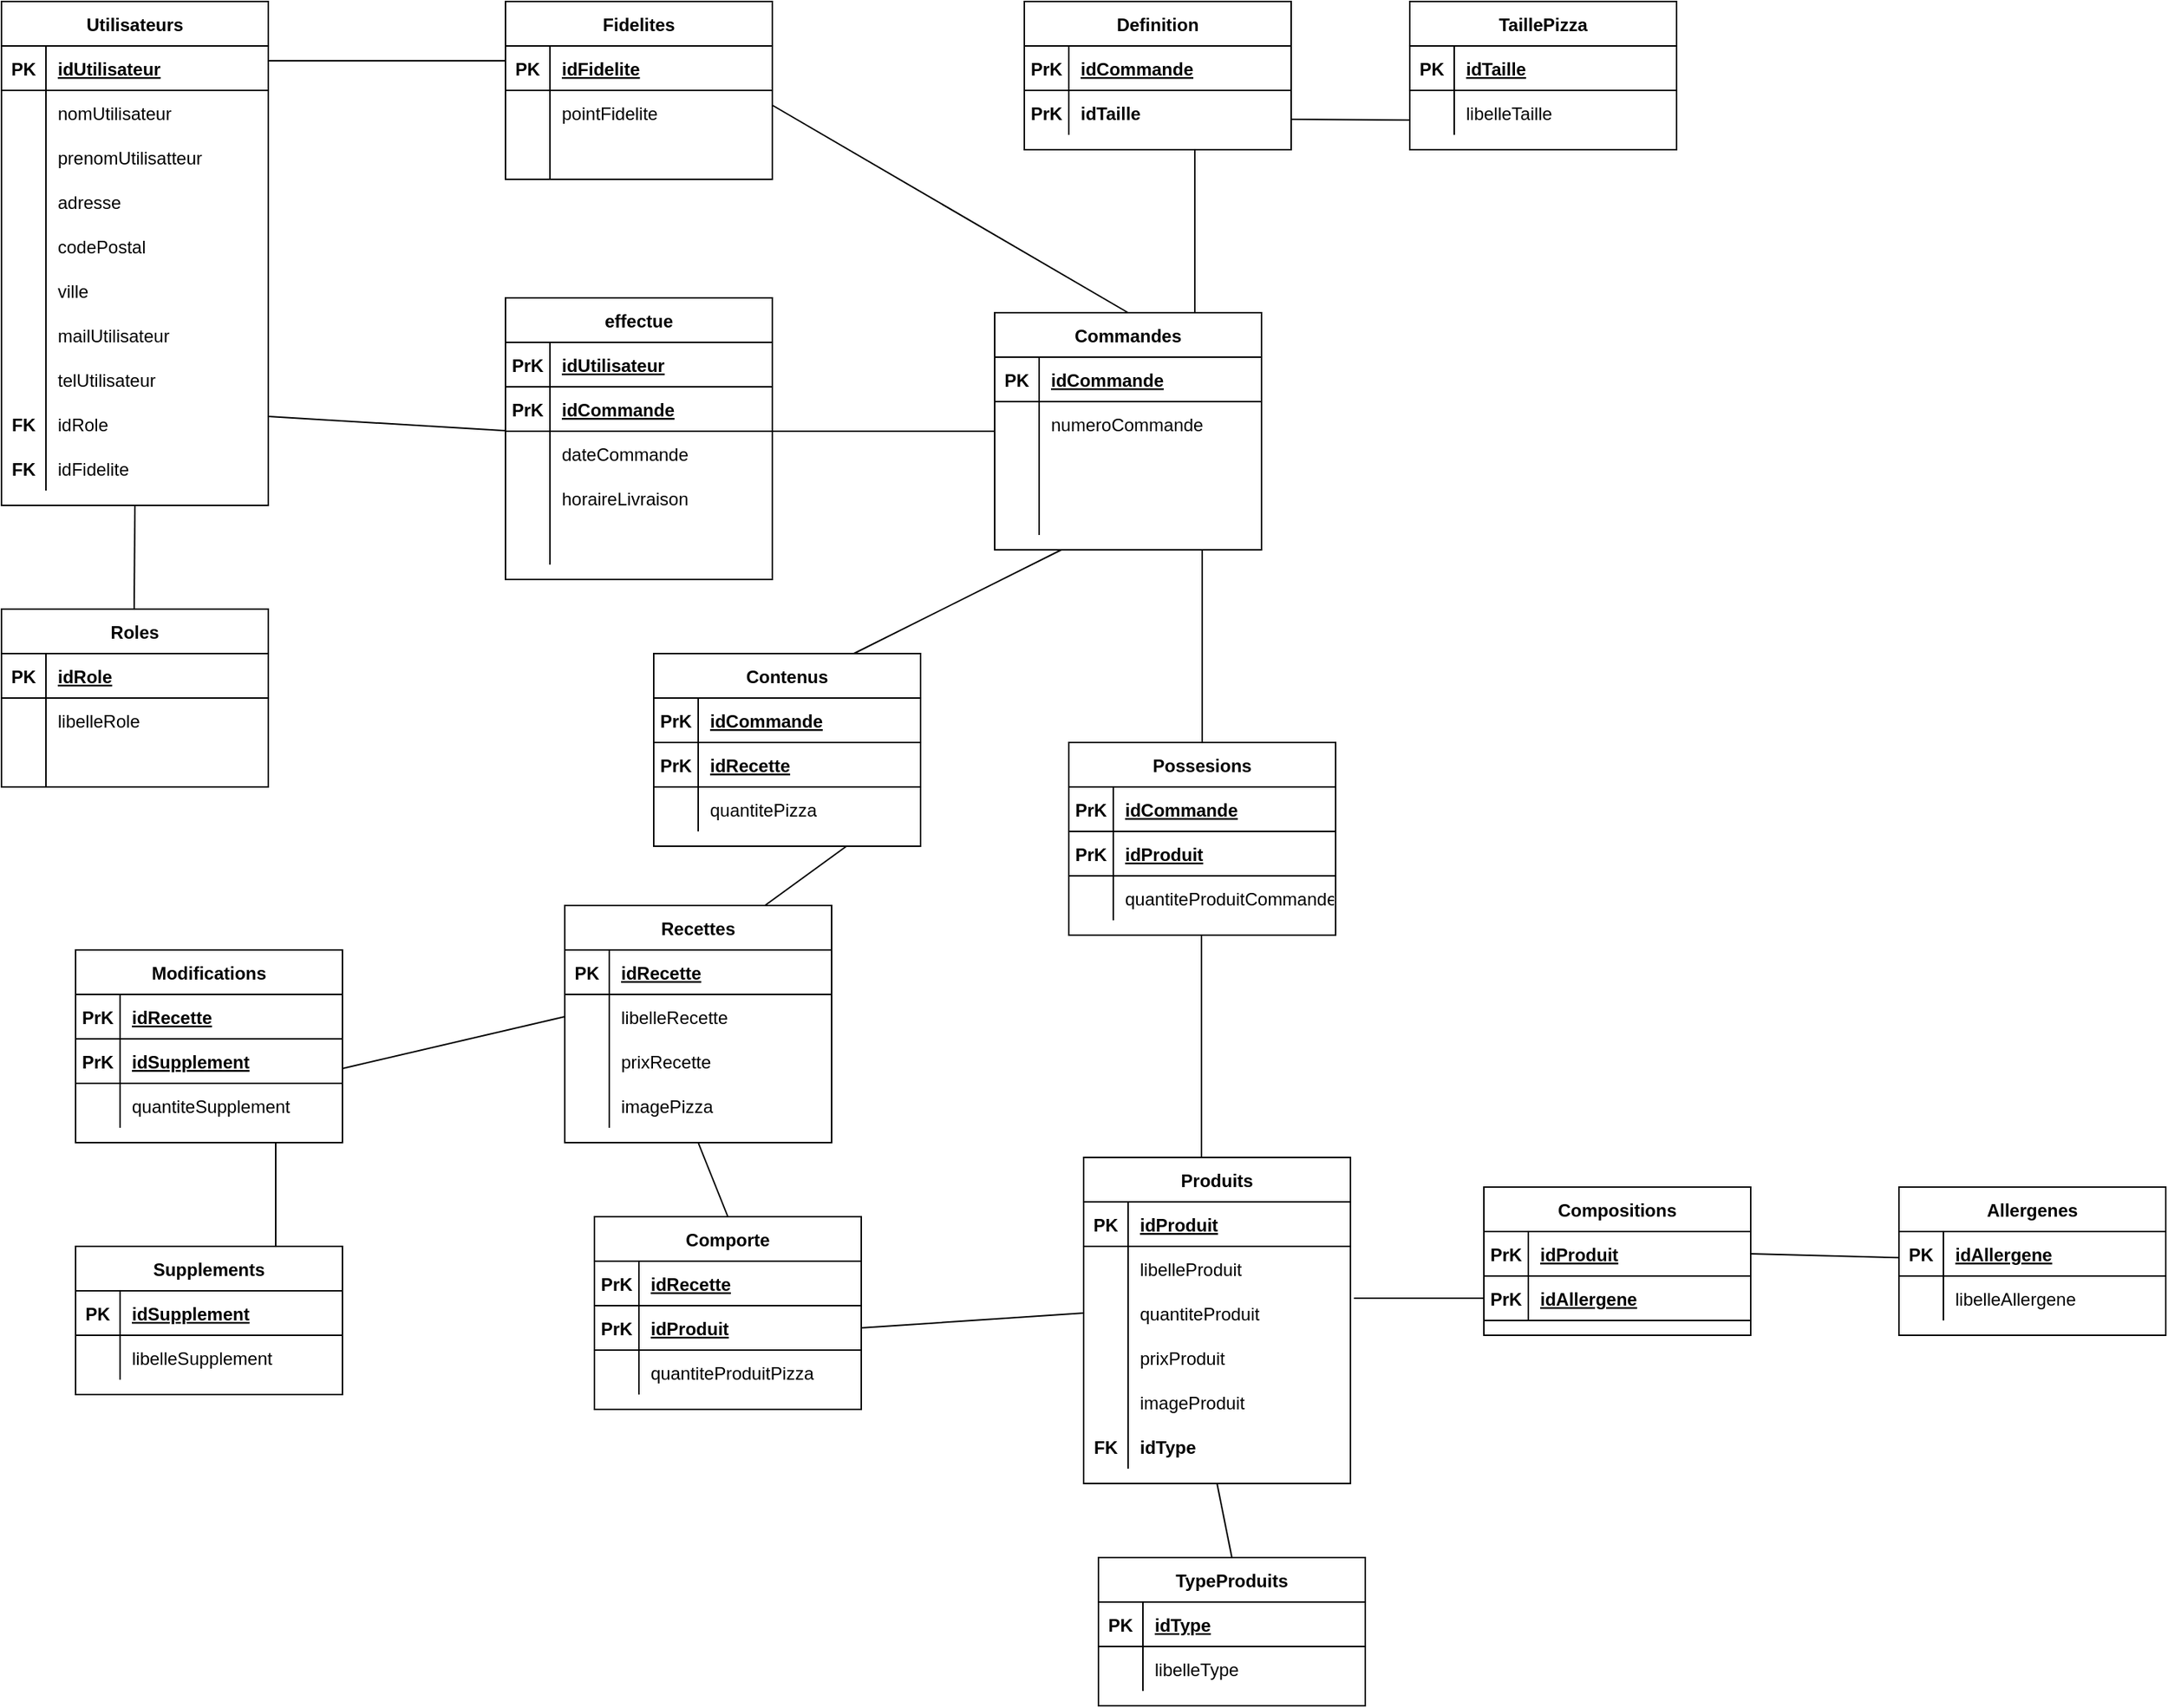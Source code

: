 <mxfile version="14.5.1" type="device"><diagram id="_yrCRn65QO9xFsnuDUwZ" name="Page-1"><mxGraphModel dx="1038" dy="580" grid="1" gridSize="10" guides="1" tooltips="1" connect="1" arrows="1" fold="1" page="1" pageScale="1" pageWidth="1169" pageHeight="827" math="0" shadow="0"><root><mxCell id="0"/><mxCell id="1" parent="0"/><mxCell id="348QTB5CviWNhHefYgeD-2" value="Utilisateurs" style="shape=table;startSize=30;container=1;collapsible=1;childLayout=tableLayout;fixedRows=1;rowLines=0;fontStyle=1;align=center;resizeLast=1;" vertex="1" parent="1"><mxGeometry x="80" y="80" width="180" height="340" as="geometry"/></mxCell><mxCell id="348QTB5CviWNhHefYgeD-3" value="" style="shape=partialRectangle;collapsible=0;dropTarget=0;pointerEvents=0;fillColor=none;top=0;left=0;bottom=1;right=0;points=[[0,0.5],[1,0.5]];portConstraint=eastwest;" vertex="1" parent="348QTB5CviWNhHefYgeD-2"><mxGeometry y="30" width="180" height="30" as="geometry"/></mxCell><mxCell id="348QTB5CviWNhHefYgeD-4" value="PK" style="shape=partialRectangle;connectable=0;fillColor=none;top=0;left=0;bottom=0;right=0;fontStyle=1;overflow=hidden;" vertex="1" parent="348QTB5CviWNhHefYgeD-3"><mxGeometry width="30" height="30" as="geometry"/></mxCell><mxCell id="348QTB5CviWNhHefYgeD-5" value="idUtilisateur" style="shape=partialRectangle;connectable=0;fillColor=none;top=0;left=0;bottom=0;right=0;align=left;spacingLeft=6;fontStyle=5;overflow=hidden;" vertex="1" parent="348QTB5CviWNhHefYgeD-3"><mxGeometry x="30" width="150" height="30" as="geometry"/></mxCell><mxCell id="348QTB5CviWNhHefYgeD-6" value="" style="shape=partialRectangle;collapsible=0;dropTarget=0;pointerEvents=0;fillColor=none;top=0;left=0;bottom=0;right=0;points=[[0,0.5],[1,0.5]];portConstraint=eastwest;" vertex="1" parent="348QTB5CviWNhHefYgeD-2"><mxGeometry y="60" width="180" height="30" as="geometry"/></mxCell><mxCell id="348QTB5CviWNhHefYgeD-7" value="" style="shape=partialRectangle;connectable=0;fillColor=none;top=0;left=0;bottom=0;right=0;editable=1;overflow=hidden;" vertex="1" parent="348QTB5CviWNhHefYgeD-6"><mxGeometry width="30" height="30" as="geometry"/></mxCell><mxCell id="348QTB5CviWNhHefYgeD-8" value="nomUtilisateur" style="shape=partialRectangle;connectable=0;fillColor=none;top=0;left=0;bottom=0;right=0;align=left;spacingLeft=6;overflow=hidden;" vertex="1" parent="348QTB5CviWNhHefYgeD-6"><mxGeometry x="30" width="150" height="30" as="geometry"/></mxCell><mxCell id="348QTB5CviWNhHefYgeD-9" value="" style="shape=partialRectangle;collapsible=0;dropTarget=0;pointerEvents=0;fillColor=none;top=0;left=0;bottom=0;right=0;points=[[0,0.5],[1,0.5]];portConstraint=eastwest;" vertex="1" parent="348QTB5CviWNhHefYgeD-2"><mxGeometry y="90" width="180" height="30" as="geometry"/></mxCell><mxCell id="348QTB5CviWNhHefYgeD-10" value="" style="shape=partialRectangle;connectable=0;fillColor=none;top=0;left=0;bottom=0;right=0;editable=1;overflow=hidden;" vertex="1" parent="348QTB5CviWNhHefYgeD-9"><mxGeometry width="30" height="30" as="geometry"/></mxCell><mxCell id="348QTB5CviWNhHefYgeD-11" value="prenomUtilisatteur" style="shape=partialRectangle;connectable=0;fillColor=none;top=0;left=0;bottom=0;right=0;align=left;spacingLeft=6;overflow=hidden;" vertex="1" parent="348QTB5CviWNhHefYgeD-9"><mxGeometry x="30" width="150" height="30" as="geometry"/></mxCell><mxCell id="348QTB5CviWNhHefYgeD-12" value="" style="shape=partialRectangle;collapsible=0;dropTarget=0;pointerEvents=0;fillColor=none;top=0;left=0;bottom=0;right=0;points=[[0,0.5],[1,0.5]];portConstraint=eastwest;" vertex="1" parent="348QTB5CviWNhHefYgeD-2"><mxGeometry y="120" width="180" height="30" as="geometry"/></mxCell><mxCell id="348QTB5CviWNhHefYgeD-13" value="" style="shape=partialRectangle;connectable=0;fillColor=none;top=0;left=0;bottom=0;right=0;editable=1;overflow=hidden;" vertex="1" parent="348QTB5CviWNhHefYgeD-12"><mxGeometry width="30" height="30" as="geometry"/></mxCell><mxCell id="348QTB5CviWNhHefYgeD-14" value="adresse" style="shape=partialRectangle;connectable=0;fillColor=none;top=0;left=0;bottom=0;right=0;align=left;spacingLeft=6;overflow=hidden;" vertex="1" parent="348QTB5CviWNhHefYgeD-12"><mxGeometry x="30" width="150" height="30" as="geometry"/></mxCell><mxCell id="348QTB5CviWNhHefYgeD-15" value="" style="shape=partialRectangle;collapsible=0;dropTarget=0;pointerEvents=0;fillColor=none;top=0;left=0;bottom=0;right=0;points=[[0,0.5],[1,0.5]];portConstraint=eastwest;" vertex="1" parent="348QTB5CviWNhHefYgeD-2"><mxGeometry y="150" width="180" height="30" as="geometry"/></mxCell><mxCell id="348QTB5CviWNhHefYgeD-16" value="" style="shape=partialRectangle;connectable=0;fillColor=none;top=0;left=0;bottom=0;right=0;editable=1;overflow=hidden;" vertex="1" parent="348QTB5CviWNhHefYgeD-15"><mxGeometry width="30" height="30" as="geometry"/></mxCell><mxCell id="348QTB5CviWNhHefYgeD-17" value="codePostal" style="shape=partialRectangle;connectable=0;fillColor=none;top=0;left=0;bottom=0;right=0;align=left;spacingLeft=6;overflow=hidden;" vertex="1" parent="348QTB5CviWNhHefYgeD-15"><mxGeometry x="30" width="150" height="30" as="geometry"/></mxCell><mxCell id="348QTB5CviWNhHefYgeD-18" value="" style="shape=partialRectangle;collapsible=0;dropTarget=0;pointerEvents=0;fillColor=none;top=0;left=0;bottom=0;right=0;points=[[0,0.5],[1,0.5]];portConstraint=eastwest;" vertex="1" parent="348QTB5CviWNhHefYgeD-2"><mxGeometry y="180" width="180" height="30" as="geometry"/></mxCell><mxCell id="348QTB5CviWNhHefYgeD-19" value="" style="shape=partialRectangle;connectable=0;fillColor=none;top=0;left=0;bottom=0;right=0;editable=1;overflow=hidden;" vertex="1" parent="348QTB5CviWNhHefYgeD-18"><mxGeometry width="30" height="30" as="geometry"/></mxCell><mxCell id="348QTB5CviWNhHefYgeD-20" value="ville" style="shape=partialRectangle;connectable=0;fillColor=none;top=0;left=0;bottom=0;right=0;align=left;spacingLeft=6;overflow=hidden;" vertex="1" parent="348QTB5CviWNhHefYgeD-18"><mxGeometry x="30" width="150" height="30" as="geometry"/></mxCell><mxCell id="348QTB5CviWNhHefYgeD-21" value="" style="shape=partialRectangle;collapsible=0;dropTarget=0;pointerEvents=0;fillColor=none;top=0;left=0;bottom=0;right=0;points=[[0,0.5],[1,0.5]];portConstraint=eastwest;" vertex="1" parent="348QTB5CviWNhHefYgeD-2"><mxGeometry y="210" width="180" height="30" as="geometry"/></mxCell><mxCell id="348QTB5CviWNhHefYgeD-22" value="" style="shape=partialRectangle;connectable=0;fillColor=none;top=0;left=0;bottom=0;right=0;editable=1;overflow=hidden;" vertex="1" parent="348QTB5CviWNhHefYgeD-21"><mxGeometry width="30" height="30" as="geometry"/></mxCell><mxCell id="348QTB5CviWNhHefYgeD-23" value="mailUtilisateur" style="shape=partialRectangle;connectable=0;fillColor=none;top=0;left=0;bottom=0;right=0;align=left;spacingLeft=6;overflow=hidden;" vertex="1" parent="348QTB5CviWNhHefYgeD-21"><mxGeometry x="30" width="150" height="30" as="geometry"/></mxCell><mxCell id="348QTB5CviWNhHefYgeD-24" value="" style="shape=partialRectangle;collapsible=0;dropTarget=0;pointerEvents=0;fillColor=none;top=0;left=0;bottom=0;right=0;points=[[0,0.5],[1,0.5]];portConstraint=eastwest;" vertex="1" parent="348QTB5CviWNhHefYgeD-2"><mxGeometry y="240" width="180" height="30" as="geometry"/></mxCell><mxCell id="348QTB5CviWNhHefYgeD-25" value="" style="shape=partialRectangle;connectable=0;fillColor=none;top=0;left=0;bottom=0;right=0;editable=1;overflow=hidden;" vertex="1" parent="348QTB5CviWNhHefYgeD-24"><mxGeometry width="30" height="30" as="geometry"/></mxCell><mxCell id="348QTB5CviWNhHefYgeD-26" value="telUtilisateur" style="shape=partialRectangle;connectable=0;fillColor=none;top=0;left=0;bottom=0;right=0;align=left;spacingLeft=6;overflow=hidden;" vertex="1" parent="348QTB5CviWNhHefYgeD-24"><mxGeometry x="30" width="150" height="30" as="geometry"/></mxCell><mxCell id="348QTB5CviWNhHefYgeD-27" value="" style="shape=partialRectangle;collapsible=0;dropTarget=0;pointerEvents=0;fillColor=none;top=0;left=0;bottom=0;right=0;points=[[0,0.5],[1,0.5]];portConstraint=eastwest;" vertex="1" parent="348QTB5CviWNhHefYgeD-2"><mxGeometry y="270" width="180" height="30" as="geometry"/></mxCell><mxCell id="348QTB5CviWNhHefYgeD-28" value="FK" style="shape=partialRectangle;connectable=0;fillColor=none;top=0;left=0;bottom=0;right=0;editable=1;overflow=hidden;fontStyle=1" vertex="1" parent="348QTB5CviWNhHefYgeD-27"><mxGeometry width="30" height="30" as="geometry"/></mxCell><mxCell id="348QTB5CviWNhHefYgeD-29" value="idRole" style="shape=partialRectangle;connectable=0;fillColor=none;top=0;left=0;bottom=0;right=0;align=left;spacingLeft=6;overflow=hidden;" vertex="1" parent="348QTB5CviWNhHefYgeD-27"><mxGeometry x="30" width="150" height="30" as="geometry"/></mxCell><mxCell id="348QTB5CviWNhHefYgeD-47" value="" style="shape=partialRectangle;collapsible=0;dropTarget=0;pointerEvents=0;fillColor=none;top=0;left=0;bottom=0;right=0;points=[[0,0.5],[1,0.5]];portConstraint=eastwest;" vertex="1" parent="348QTB5CviWNhHefYgeD-2"><mxGeometry y="300" width="180" height="30" as="geometry"/></mxCell><mxCell id="348QTB5CviWNhHefYgeD-48" value="FK" style="shape=partialRectangle;connectable=0;fillColor=none;top=0;left=0;bottom=0;right=0;editable=1;overflow=hidden;fontStyle=1" vertex="1" parent="348QTB5CviWNhHefYgeD-47"><mxGeometry width="30" height="30" as="geometry"/></mxCell><mxCell id="348QTB5CviWNhHefYgeD-49" value="idFidelite" style="shape=partialRectangle;connectable=0;fillColor=none;top=0;left=0;bottom=0;right=0;align=left;spacingLeft=6;overflow=hidden;" vertex="1" parent="348QTB5CviWNhHefYgeD-47"><mxGeometry x="30" width="150" height="30" as="geometry"/></mxCell><mxCell id="348QTB5CviWNhHefYgeD-33" value="" style="endArrow=none;html=1;rounded=0;" edge="1" parent="1"><mxGeometry relative="1" as="geometry"><mxPoint x="170" y="420" as="sourcePoint"/><mxPoint x="169.5" y="490" as="targetPoint"/></mxGeometry></mxCell><mxCell id="348QTB5CviWNhHefYgeD-34" value="Roles" style="shape=table;startSize=30;container=1;collapsible=1;childLayout=tableLayout;fixedRows=1;rowLines=0;fontStyle=1;align=center;resizeLast=1;" vertex="1" parent="1"><mxGeometry x="80" y="490" width="180" height="120" as="geometry"/></mxCell><mxCell id="348QTB5CviWNhHefYgeD-35" value="" style="shape=partialRectangle;collapsible=0;dropTarget=0;pointerEvents=0;fillColor=none;top=0;left=0;bottom=1;right=0;points=[[0,0.5],[1,0.5]];portConstraint=eastwest;" vertex="1" parent="348QTB5CviWNhHefYgeD-34"><mxGeometry y="30" width="180" height="30" as="geometry"/></mxCell><mxCell id="348QTB5CviWNhHefYgeD-36" value="PK" style="shape=partialRectangle;connectable=0;fillColor=none;top=0;left=0;bottom=0;right=0;fontStyle=1;overflow=hidden;" vertex="1" parent="348QTB5CviWNhHefYgeD-35"><mxGeometry width="30" height="30" as="geometry"/></mxCell><mxCell id="348QTB5CviWNhHefYgeD-37" value="idRole" style="shape=partialRectangle;connectable=0;fillColor=none;top=0;left=0;bottom=0;right=0;align=left;spacingLeft=6;fontStyle=5;overflow=hidden;" vertex="1" parent="348QTB5CviWNhHefYgeD-35"><mxGeometry x="30" width="150" height="30" as="geometry"/></mxCell><mxCell id="348QTB5CviWNhHefYgeD-38" value="" style="shape=partialRectangle;collapsible=0;dropTarget=0;pointerEvents=0;fillColor=none;top=0;left=0;bottom=0;right=0;points=[[0,0.5],[1,0.5]];portConstraint=eastwest;" vertex="1" parent="348QTB5CviWNhHefYgeD-34"><mxGeometry y="60" width="180" height="30" as="geometry"/></mxCell><mxCell id="348QTB5CviWNhHefYgeD-39" value="" style="shape=partialRectangle;connectable=0;fillColor=none;top=0;left=0;bottom=0;right=0;editable=1;overflow=hidden;" vertex="1" parent="348QTB5CviWNhHefYgeD-38"><mxGeometry width="30" height="30" as="geometry"/></mxCell><mxCell id="348QTB5CviWNhHefYgeD-40" value="libelleRole" style="shape=partialRectangle;connectable=0;fillColor=none;top=0;left=0;bottom=0;right=0;align=left;spacingLeft=6;overflow=hidden;" vertex="1" parent="348QTB5CviWNhHefYgeD-38"><mxGeometry x="30" width="150" height="30" as="geometry"/></mxCell><mxCell id="348QTB5CviWNhHefYgeD-41" value="" style="shape=partialRectangle;collapsible=0;dropTarget=0;pointerEvents=0;fillColor=none;top=0;left=0;bottom=0;right=0;points=[[0,0.5],[1,0.5]];portConstraint=eastwest;" vertex="1" parent="348QTB5CviWNhHefYgeD-34"><mxGeometry y="90" width="180" height="30" as="geometry"/></mxCell><mxCell id="348QTB5CviWNhHefYgeD-42" value="" style="shape=partialRectangle;connectable=0;fillColor=none;top=0;left=0;bottom=0;right=0;editable=1;overflow=hidden;" vertex="1" parent="348QTB5CviWNhHefYgeD-41"><mxGeometry width="30" height="30" as="geometry"/></mxCell><mxCell id="348QTB5CviWNhHefYgeD-43" value="" style="shape=partialRectangle;connectable=0;fillColor=none;top=0;left=0;bottom=0;right=0;align=left;spacingLeft=6;overflow=hidden;" vertex="1" parent="348QTB5CviWNhHefYgeD-41"><mxGeometry x="30" width="150" height="30" as="geometry"/></mxCell><mxCell id="348QTB5CviWNhHefYgeD-50" value="" style="endArrow=none;html=1;rounded=0;" edge="1" parent="1"><mxGeometry relative="1" as="geometry"><mxPoint x="260" y="120" as="sourcePoint"/><mxPoint x="420" y="120" as="targetPoint"/></mxGeometry></mxCell><mxCell id="348QTB5CviWNhHefYgeD-51" value="Fidelites" style="shape=table;startSize=30;container=1;collapsible=1;childLayout=tableLayout;fixedRows=1;rowLines=0;fontStyle=1;align=center;resizeLast=1;" vertex="1" parent="1"><mxGeometry x="420" y="80" width="180" height="120" as="geometry"/></mxCell><mxCell id="348QTB5CviWNhHefYgeD-52" value="" style="shape=partialRectangle;collapsible=0;dropTarget=0;pointerEvents=0;fillColor=none;top=0;left=0;bottom=1;right=0;points=[[0,0.5],[1,0.5]];portConstraint=eastwest;" vertex="1" parent="348QTB5CviWNhHefYgeD-51"><mxGeometry y="30" width="180" height="30" as="geometry"/></mxCell><mxCell id="348QTB5CviWNhHefYgeD-53" value="PK" style="shape=partialRectangle;connectable=0;fillColor=none;top=0;left=0;bottom=0;right=0;fontStyle=1;overflow=hidden;" vertex="1" parent="348QTB5CviWNhHefYgeD-52"><mxGeometry width="30" height="30" as="geometry"/></mxCell><mxCell id="348QTB5CviWNhHefYgeD-54" value="idFidelite" style="shape=partialRectangle;connectable=0;fillColor=none;top=0;left=0;bottom=0;right=0;align=left;spacingLeft=6;fontStyle=5;overflow=hidden;" vertex="1" parent="348QTB5CviWNhHefYgeD-52"><mxGeometry x="30" width="150" height="30" as="geometry"/></mxCell><mxCell id="348QTB5CviWNhHefYgeD-55" value="" style="shape=partialRectangle;collapsible=0;dropTarget=0;pointerEvents=0;fillColor=none;top=0;left=0;bottom=0;right=0;points=[[0,0.5],[1,0.5]];portConstraint=eastwest;" vertex="1" parent="348QTB5CviWNhHefYgeD-51"><mxGeometry y="60" width="180" height="30" as="geometry"/></mxCell><mxCell id="348QTB5CviWNhHefYgeD-56" value="" style="shape=partialRectangle;connectable=0;fillColor=none;top=0;left=0;bottom=0;right=0;editable=1;overflow=hidden;" vertex="1" parent="348QTB5CviWNhHefYgeD-55"><mxGeometry width="30" height="30" as="geometry"/></mxCell><mxCell id="348QTB5CviWNhHefYgeD-57" value="pointFidelite" style="shape=partialRectangle;connectable=0;fillColor=none;top=0;left=0;bottom=0;right=0;align=left;spacingLeft=6;overflow=hidden;" vertex="1" parent="348QTB5CviWNhHefYgeD-55"><mxGeometry x="30" width="150" height="30" as="geometry"/></mxCell><mxCell id="348QTB5CviWNhHefYgeD-58" value="" style="shape=partialRectangle;collapsible=0;dropTarget=0;pointerEvents=0;fillColor=none;top=0;left=0;bottom=0;right=0;points=[[0,0.5],[1,0.5]];portConstraint=eastwest;" vertex="1" parent="348QTB5CviWNhHefYgeD-51"><mxGeometry y="90" width="180" height="30" as="geometry"/></mxCell><mxCell id="348QTB5CviWNhHefYgeD-59" value="" style="shape=partialRectangle;connectable=0;fillColor=none;top=0;left=0;bottom=0;right=0;editable=1;overflow=hidden;" vertex="1" parent="348QTB5CviWNhHefYgeD-58"><mxGeometry width="30" height="30" as="geometry"/></mxCell><mxCell id="348QTB5CviWNhHefYgeD-60" value="" style="shape=partialRectangle;connectable=0;fillColor=none;top=0;left=0;bottom=0;right=0;align=left;spacingLeft=6;overflow=hidden;" vertex="1" parent="348QTB5CviWNhHefYgeD-58"><mxGeometry x="30" width="150" height="30" as="geometry"/></mxCell><mxCell id="348QTB5CviWNhHefYgeD-64" value="" style="endArrow=none;html=1;rounded=0;" edge="1" parent="1" target="348QTB5CviWNhHefYgeD-65"><mxGeometry relative="1" as="geometry"><mxPoint x="260" y="360" as="sourcePoint"/><mxPoint x="420" y="360" as="targetPoint"/></mxGeometry></mxCell><mxCell id="348QTB5CviWNhHefYgeD-65" value="effectue" style="shape=table;startSize=30;container=1;collapsible=1;childLayout=tableLayout;fixedRows=1;rowLines=0;fontStyle=1;align=center;resizeLast=1;" vertex="1" parent="1"><mxGeometry x="420" y="280" width="180" height="190" as="geometry"/></mxCell><mxCell id="348QTB5CviWNhHefYgeD-66" value="" style="shape=partialRectangle;collapsible=0;dropTarget=0;pointerEvents=0;fillColor=none;top=0;left=0;bottom=1;right=0;points=[[0,0.5],[1,0.5]];portConstraint=eastwest;" vertex="1" parent="348QTB5CviWNhHefYgeD-65"><mxGeometry y="30" width="180" height="30" as="geometry"/></mxCell><mxCell id="348QTB5CviWNhHefYgeD-67" value="PrK" style="shape=partialRectangle;connectable=0;fillColor=none;top=0;left=0;bottom=0;right=0;fontStyle=1;overflow=hidden;" vertex="1" parent="348QTB5CviWNhHefYgeD-66"><mxGeometry width="30" height="30" as="geometry"/></mxCell><mxCell id="348QTB5CviWNhHefYgeD-68" value="idUtilisateur" style="shape=partialRectangle;connectable=0;fillColor=none;top=0;left=0;bottom=0;right=0;align=left;spacingLeft=6;fontStyle=5;overflow=hidden;" vertex="1" parent="348QTB5CviWNhHefYgeD-66"><mxGeometry x="30" width="150" height="30" as="geometry"/></mxCell><mxCell id="348QTB5CviWNhHefYgeD-78" value="" style="shape=partialRectangle;collapsible=0;dropTarget=0;pointerEvents=0;fillColor=none;top=0;left=0;bottom=1;right=0;points=[[0,0.5],[1,0.5]];portConstraint=eastwest;" vertex="1" parent="348QTB5CviWNhHefYgeD-65"><mxGeometry y="60" width="180" height="30" as="geometry"/></mxCell><mxCell id="348QTB5CviWNhHefYgeD-79" value="PrK" style="shape=partialRectangle;connectable=0;fillColor=none;top=0;left=0;bottom=0;right=0;fontStyle=1;overflow=hidden;" vertex="1" parent="348QTB5CviWNhHefYgeD-78"><mxGeometry width="30" height="30" as="geometry"/></mxCell><mxCell id="348QTB5CviWNhHefYgeD-80" value="idCommande" style="shape=partialRectangle;connectable=0;fillColor=none;top=0;left=0;bottom=0;right=0;align=left;spacingLeft=6;fontStyle=5;overflow=hidden;" vertex="1" parent="348QTB5CviWNhHefYgeD-78"><mxGeometry x="30" width="150" height="30" as="geometry"/></mxCell><mxCell id="348QTB5CviWNhHefYgeD-69" value="" style="shape=partialRectangle;collapsible=0;dropTarget=0;pointerEvents=0;fillColor=none;top=0;left=0;bottom=0;right=0;points=[[0,0.5],[1,0.5]];portConstraint=eastwest;" vertex="1" parent="348QTB5CviWNhHefYgeD-65"><mxGeometry y="90" width="180" height="30" as="geometry"/></mxCell><mxCell id="348QTB5CviWNhHefYgeD-70" value="" style="shape=partialRectangle;connectable=0;fillColor=none;top=0;left=0;bottom=0;right=0;editable=1;overflow=hidden;" vertex="1" parent="348QTB5CviWNhHefYgeD-69"><mxGeometry width="30" height="30" as="geometry"/></mxCell><mxCell id="348QTB5CviWNhHefYgeD-71" value="dateCommande" style="shape=partialRectangle;connectable=0;fillColor=none;top=0;left=0;bottom=0;right=0;align=left;spacingLeft=6;overflow=hidden;" vertex="1" parent="348QTB5CviWNhHefYgeD-69"><mxGeometry x="30" width="150" height="30" as="geometry"/></mxCell><mxCell id="348QTB5CviWNhHefYgeD-72" value="" style="shape=partialRectangle;collapsible=0;dropTarget=0;pointerEvents=0;fillColor=none;top=0;left=0;bottom=0;right=0;points=[[0,0.5],[1,0.5]];portConstraint=eastwest;" vertex="1" parent="348QTB5CviWNhHefYgeD-65"><mxGeometry y="120" width="180" height="30" as="geometry"/></mxCell><mxCell id="348QTB5CviWNhHefYgeD-73" value="" style="shape=partialRectangle;connectable=0;fillColor=none;top=0;left=0;bottom=0;right=0;editable=1;overflow=hidden;" vertex="1" parent="348QTB5CviWNhHefYgeD-72"><mxGeometry width="30" height="30" as="geometry"/></mxCell><mxCell id="348QTB5CviWNhHefYgeD-74" value="horaireLivraison" style="shape=partialRectangle;connectable=0;fillColor=none;top=0;left=0;bottom=0;right=0;align=left;spacingLeft=6;overflow=hidden;" vertex="1" parent="348QTB5CviWNhHefYgeD-72"><mxGeometry x="30" width="150" height="30" as="geometry"/></mxCell><mxCell id="348QTB5CviWNhHefYgeD-75" value="" style="shape=partialRectangle;collapsible=0;dropTarget=0;pointerEvents=0;fillColor=none;top=0;left=0;bottom=0;right=0;points=[[0,0.5],[1,0.5]];portConstraint=eastwest;" vertex="1" parent="348QTB5CviWNhHefYgeD-65"><mxGeometry y="150" width="180" height="30" as="geometry"/></mxCell><mxCell id="348QTB5CviWNhHefYgeD-76" value="" style="shape=partialRectangle;connectable=0;fillColor=none;top=0;left=0;bottom=0;right=0;editable=1;overflow=hidden;" vertex="1" parent="348QTB5CviWNhHefYgeD-75"><mxGeometry width="30" height="30" as="geometry"/></mxCell><mxCell id="348QTB5CviWNhHefYgeD-77" value="" style="shape=partialRectangle;connectable=0;fillColor=none;top=0;left=0;bottom=0;right=0;align=left;spacingLeft=6;overflow=hidden;" vertex="1" parent="348QTB5CviWNhHefYgeD-75"><mxGeometry x="30" width="150" height="30" as="geometry"/></mxCell><mxCell id="348QTB5CviWNhHefYgeD-81" value="" style="endArrow=none;html=1;rounded=0;" edge="1" parent="1" target="348QTB5CviWNhHefYgeD-82"><mxGeometry relative="1" as="geometry"><mxPoint x="600" y="370" as="sourcePoint"/><mxPoint x="760" y="370" as="targetPoint"/></mxGeometry></mxCell><mxCell id="348QTB5CviWNhHefYgeD-82" value="Commandes" style="shape=table;startSize=30;container=1;collapsible=1;childLayout=tableLayout;fixedRows=1;rowLines=0;fontStyle=1;align=center;resizeLast=1;" vertex="1" parent="1"><mxGeometry x="750" y="290" width="180" height="160" as="geometry"/></mxCell><mxCell id="348QTB5CviWNhHefYgeD-83" value="" style="shape=partialRectangle;collapsible=0;dropTarget=0;pointerEvents=0;fillColor=none;top=0;left=0;bottom=1;right=0;points=[[0,0.5],[1,0.5]];portConstraint=eastwest;" vertex="1" parent="348QTB5CviWNhHefYgeD-82"><mxGeometry y="30" width="180" height="30" as="geometry"/></mxCell><mxCell id="348QTB5CviWNhHefYgeD-84" value="PK" style="shape=partialRectangle;connectable=0;fillColor=none;top=0;left=0;bottom=0;right=0;fontStyle=1;overflow=hidden;" vertex="1" parent="348QTB5CviWNhHefYgeD-83"><mxGeometry width="30" height="30" as="geometry"/></mxCell><mxCell id="348QTB5CviWNhHefYgeD-85" value="idCommande" style="shape=partialRectangle;connectable=0;fillColor=none;top=0;left=0;bottom=0;right=0;align=left;spacingLeft=6;fontStyle=5;overflow=hidden;" vertex="1" parent="348QTB5CviWNhHefYgeD-83"><mxGeometry x="30" width="150" height="30" as="geometry"/></mxCell><mxCell id="348QTB5CviWNhHefYgeD-86" value="" style="shape=partialRectangle;collapsible=0;dropTarget=0;pointerEvents=0;fillColor=none;top=0;left=0;bottom=0;right=0;points=[[0,0.5],[1,0.5]];portConstraint=eastwest;" vertex="1" parent="348QTB5CviWNhHefYgeD-82"><mxGeometry y="60" width="180" height="30" as="geometry"/></mxCell><mxCell id="348QTB5CviWNhHefYgeD-87" value="" style="shape=partialRectangle;connectable=0;fillColor=none;top=0;left=0;bottom=0;right=0;editable=1;overflow=hidden;" vertex="1" parent="348QTB5CviWNhHefYgeD-86"><mxGeometry width="30" height="30" as="geometry"/></mxCell><mxCell id="348QTB5CviWNhHefYgeD-88" value="numeroCommande" style="shape=partialRectangle;connectable=0;fillColor=none;top=0;left=0;bottom=0;right=0;align=left;spacingLeft=6;overflow=hidden;" vertex="1" parent="348QTB5CviWNhHefYgeD-86"><mxGeometry x="30" width="150" height="30" as="geometry"/></mxCell><mxCell id="348QTB5CviWNhHefYgeD-89" value="" style="shape=partialRectangle;collapsible=0;dropTarget=0;pointerEvents=0;fillColor=none;top=0;left=0;bottom=0;right=0;points=[[0,0.5],[1,0.5]];portConstraint=eastwest;" vertex="1" parent="348QTB5CviWNhHefYgeD-82"><mxGeometry y="90" width="180" height="30" as="geometry"/></mxCell><mxCell id="348QTB5CviWNhHefYgeD-90" value="" style="shape=partialRectangle;connectable=0;fillColor=none;top=0;left=0;bottom=0;right=0;editable=1;overflow=hidden;" vertex="1" parent="348QTB5CviWNhHefYgeD-89"><mxGeometry width="30" height="30" as="geometry"/></mxCell><mxCell id="348QTB5CviWNhHefYgeD-91" value="" style="shape=partialRectangle;connectable=0;fillColor=none;top=0;left=0;bottom=0;right=0;align=left;spacingLeft=6;overflow=hidden;" vertex="1" parent="348QTB5CviWNhHefYgeD-89"><mxGeometry x="30" width="150" height="30" as="geometry"/></mxCell><mxCell id="348QTB5CviWNhHefYgeD-92" value="" style="shape=partialRectangle;collapsible=0;dropTarget=0;pointerEvents=0;fillColor=none;top=0;left=0;bottom=0;right=0;points=[[0,0.5],[1,0.5]];portConstraint=eastwest;" vertex="1" parent="348QTB5CviWNhHefYgeD-82"><mxGeometry y="120" width="180" height="30" as="geometry"/></mxCell><mxCell id="348QTB5CviWNhHefYgeD-93" value="" style="shape=partialRectangle;connectable=0;fillColor=none;top=0;left=0;bottom=0;right=0;editable=1;overflow=hidden;" vertex="1" parent="348QTB5CviWNhHefYgeD-92"><mxGeometry width="30" height="30" as="geometry"/></mxCell><mxCell id="348QTB5CviWNhHefYgeD-94" value="" style="shape=partialRectangle;connectable=0;fillColor=none;top=0;left=0;bottom=0;right=0;align=left;spacingLeft=6;overflow=hidden;" vertex="1" parent="348QTB5CviWNhHefYgeD-92"><mxGeometry x="30" width="150" height="30" as="geometry"/></mxCell><mxCell id="348QTB5CviWNhHefYgeD-95" value="" style="endArrow=none;html=1;rounded=0;entryX=0.5;entryY=0;entryDx=0;entryDy=0;" edge="1" parent="1" target="348QTB5CviWNhHefYgeD-82"><mxGeometry relative="1" as="geometry"><mxPoint x="600" y="150" as="sourcePoint"/><mxPoint x="820" y="250" as="targetPoint"/></mxGeometry></mxCell><mxCell id="348QTB5CviWNhHefYgeD-96" value="" style="endArrow=none;html=1;rounded=0;entryX=0.75;entryY=0;entryDx=0;entryDy=0;" edge="1" parent="1" target="348QTB5CviWNhHefYgeD-82"><mxGeometry relative="1" as="geometry"><mxPoint x="885" y="180" as="sourcePoint"/><mxPoint x="930" y="220" as="targetPoint"/></mxGeometry></mxCell><mxCell id="348QTB5CviWNhHefYgeD-97" value="Definition" style="shape=table;startSize=30;container=1;collapsible=1;childLayout=tableLayout;fixedRows=1;rowLines=0;fontStyle=1;align=center;resizeLast=1;" vertex="1" parent="1"><mxGeometry x="770" y="80" width="180" height="100" as="geometry"/></mxCell><mxCell id="348QTB5CviWNhHefYgeD-98" value="" style="shape=partialRectangle;collapsible=0;dropTarget=0;pointerEvents=0;fillColor=none;top=0;left=0;bottom=1;right=0;points=[[0,0.5],[1,0.5]];portConstraint=eastwest;" vertex="1" parent="348QTB5CviWNhHefYgeD-97"><mxGeometry y="30" width="180" height="30" as="geometry"/></mxCell><mxCell id="348QTB5CviWNhHefYgeD-99" value="PrK" style="shape=partialRectangle;connectable=0;fillColor=none;top=0;left=0;bottom=0;right=0;fontStyle=1;overflow=hidden;" vertex="1" parent="348QTB5CviWNhHefYgeD-98"><mxGeometry width="30" height="30" as="geometry"/></mxCell><mxCell id="348QTB5CviWNhHefYgeD-100" value="idCommande" style="shape=partialRectangle;connectable=0;fillColor=none;top=0;left=0;bottom=0;right=0;align=left;spacingLeft=6;fontStyle=5;overflow=hidden;" vertex="1" parent="348QTB5CviWNhHefYgeD-98"><mxGeometry x="30" width="150" height="30" as="geometry"/></mxCell><mxCell id="348QTB5CviWNhHefYgeD-101" value="" style="shape=partialRectangle;collapsible=0;dropTarget=0;pointerEvents=0;fillColor=none;top=0;left=0;bottom=0;right=0;points=[[0,0.5],[1,0.5]];portConstraint=eastwest;" vertex="1" parent="348QTB5CviWNhHefYgeD-97"><mxGeometry y="60" width="180" height="30" as="geometry"/></mxCell><mxCell id="348QTB5CviWNhHefYgeD-102" value="PrK" style="shape=partialRectangle;connectable=0;fillColor=none;top=0;left=0;bottom=0;right=0;editable=1;overflow=hidden;fontStyle=1" vertex="1" parent="348QTB5CviWNhHefYgeD-101"><mxGeometry width="30" height="30" as="geometry"/></mxCell><mxCell id="348QTB5CviWNhHefYgeD-103" value="idTaille" style="shape=partialRectangle;connectable=0;fillColor=none;top=0;left=0;bottom=0;right=0;align=left;spacingLeft=6;overflow=hidden;fontStyle=1" vertex="1" parent="348QTB5CviWNhHefYgeD-101"><mxGeometry x="30" width="150" height="30" as="geometry"/></mxCell><mxCell id="348QTB5CviWNhHefYgeD-110" value="" style="endArrow=none;html=1;rounded=0;" edge="1" parent="1"><mxGeometry relative="1" as="geometry"><mxPoint x="950" y="159.5" as="sourcePoint"/><mxPoint x="1030" y="160" as="targetPoint"/></mxGeometry></mxCell><mxCell id="348QTB5CviWNhHefYgeD-111" value="TaillePizza" style="shape=table;startSize=30;container=1;collapsible=1;childLayout=tableLayout;fixedRows=1;rowLines=0;fontStyle=1;align=center;resizeLast=1;" vertex="1" parent="1"><mxGeometry x="1030" y="80" width="180" height="100" as="geometry"/></mxCell><mxCell id="348QTB5CviWNhHefYgeD-112" value="" style="shape=partialRectangle;collapsible=0;dropTarget=0;pointerEvents=0;fillColor=none;top=0;left=0;bottom=1;right=0;points=[[0,0.5],[1,0.5]];portConstraint=eastwest;" vertex="1" parent="348QTB5CviWNhHefYgeD-111"><mxGeometry y="30" width="180" height="30" as="geometry"/></mxCell><mxCell id="348QTB5CviWNhHefYgeD-113" value="PK" style="shape=partialRectangle;connectable=0;fillColor=none;top=0;left=0;bottom=0;right=0;fontStyle=1;overflow=hidden;" vertex="1" parent="348QTB5CviWNhHefYgeD-112"><mxGeometry width="30" height="30" as="geometry"/></mxCell><mxCell id="348QTB5CviWNhHefYgeD-114" value="idTaille" style="shape=partialRectangle;connectable=0;fillColor=none;top=0;left=0;bottom=0;right=0;align=left;spacingLeft=6;fontStyle=5;overflow=hidden;" vertex="1" parent="348QTB5CviWNhHefYgeD-112"><mxGeometry x="30" width="150" height="30" as="geometry"/></mxCell><mxCell id="348QTB5CviWNhHefYgeD-115" value="" style="shape=partialRectangle;collapsible=0;dropTarget=0;pointerEvents=0;fillColor=none;top=0;left=0;bottom=0;right=0;points=[[0,0.5],[1,0.5]];portConstraint=eastwest;" vertex="1" parent="348QTB5CviWNhHefYgeD-111"><mxGeometry y="60" width="180" height="30" as="geometry"/></mxCell><mxCell id="348QTB5CviWNhHefYgeD-116" value="" style="shape=partialRectangle;connectable=0;fillColor=none;top=0;left=0;bottom=0;right=0;editable=1;overflow=hidden;" vertex="1" parent="348QTB5CviWNhHefYgeD-115"><mxGeometry width="30" height="30" as="geometry"/></mxCell><mxCell id="348QTB5CviWNhHefYgeD-117" value="libelleTaille" style="shape=partialRectangle;connectable=0;fillColor=none;top=0;left=0;bottom=0;right=0;align=left;spacingLeft=6;overflow=hidden;" vertex="1" parent="348QTB5CviWNhHefYgeD-115"><mxGeometry x="30" width="150" height="30" as="geometry"/></mxCell><mxCell id="348QTB5CviWNhHefYgeD-124" value="" style="endArrow=none;html=1;rounded=0;" edge="1" parent="1" target="348QTB5CviWNhHefYgeD-125"><mxGeometry relative="1" as="geometry"><mxPoint x="890" y="450" as="sourcePoint"/><mxPoint x="890" y="580" as="targetPoint"/></mxGeometry></mxCell><mxCell id="348QTB5CviWNhHefYgeD-125" value="Possesions" style="shape=table;startSize=30;container=1;collapsible=1;childLayout=tableLayout;fixedRows=1;rowLines=0;fontStyle=1;align=center;resizeLast=1;" vertex="1" parent="1"><mxGeometry x="800" y="580" width="180" height="130" as="geometry"/></mxCell><mxCell id="348QTB5CviWNhHefYgeD-126" value="" style="shape=partialRectangle;collapsible=0;dropTarget=0;pointerEvents=0;fillColor=none;top=0;left=0;bottom=1;right=0;points=[[0,0.5],[1,0.5]];portConstraint=eastwest;" vertex="1" parent="348QTB5CviWNhHefYgeD-125"><mxGeometry y="30" width="180" height="30" as="geometry"/></mxCell><mxCell id="348QTB5CviWNhHefYgeD-127" value="PrK" style="shape=partialRectangle;connectable=0;fillColor=none;top=0;left=0;bottom=0;right=0;fontStyle=1;overflow=hidden;" vertex="1" parent="348QTB5CviWNhHefYgeD-126"><mxGeometry width="30" height="30" as="geometry"/></mxCell><mxCell id="348QTB5CviWNhHefYgeD-128" value="idCommande" style="shape=partialRectangle;connectable=0;fillColor=none;top=0;left=0;bottom=0;right=0;align=left;spacingLeft=6;fontStyle=5;overflow=hidden;" vertex="1" parent="348QTB5CviWNhHefYgeD-126"><mxGeometry x="30" width="150" height="30" as="geometry"/></mxCell><mxCell id="348QTB5CviWNhHefYgeD-151" value="" style="shape=partialRectangle;collapsible=0;dropTarget=0;pointerEvents=0;fillColor=none;top=0;left=0;bottom=1;right=0;points=[[0,0.5],[1,0.5]];portConstraint=eastwest;" vertex="1" parent="348QTB5CviWNhHefYgeD-125"><mxGeometry y="60" width="180" height="30" as="geometry"/></mxCell><mxCell id="348QTB5CviWNhHefYgeD-152" value="PrK" style="shape=partialRectangle;connectable=0;fillColor=none;top=0;left=0;bottom=0;right=0;fontStyle=1;overflow=hidden;" vertex="1" parent="348QTB5CviWNhHefYgeD-151"><mxGeometry width="30" height="30" as="geometry"/></mxCell><mxCell id="348QTB5CviWNhHefYgeD-153" value="idProduit" style="shape=partialRectangle;connectable=0;fillColor=none;top=0;left=0;bottom=0;right=0;align=left;spacingLeft=6;fontStyle=5;overflow=hidden;" vertex="1" parent="348QTB5CviWNhHefYgeD-151"><mxGeometry x="30" width="150" height="30" as="geometry"/></mxCell><mxCell id="348QTB5CviWNhHefYgeD-129" value="" style="shape=partialRectangle;collapsible=0;dropTarget=0;pointerEvents=0;fillColor=none;top=0;left=0;bottom=0;right=0;points=[[0,0.5],[1,0.5]];portConstraint=eastwest;" vertex="1" parent="348QTB5CviWNhHefYgeD-125"><mxGeometry y="90" width="180" height="30" as="geometry"/></mxCell><mxCell id="348QTB5CviWNhHefYgeD-130" value="" style="shape=partialRectangle;connectable=0;fillColor=none;top=0;left=0;bottom=0;right=0;editable=1;overflow=hidden;" vertex="1" parent="348QTB5CviWNhHefYgeD-129"><mxGeometry width="30" height="30" as="geometry"/></mxCell><mxCell id="348QTB5CviWNhHefYgeD-131" value="quantiteProduitCommande" style="shape=partialRectangle;connectable=0;fillColor=none;top=0;left=0;bottom=0;right=0;align=left;spacingLeft=6;overflow=hidden;" vertex="1" parent="348QTB5CviWNhHefYgeD-129"><mxGeometry x="30" width="150" height="30" as="geometry"/></mxCell><mxCell id="348QTB5CviWNhHefYgeD-154" value="" style="endArrow=none;html=1;rounded=0;" edge="1" parent="1"><mxGeometry relative="1" as="geometry"><mxPoint x="889.5" y="710" as="sourcePoint"/><mxPoint x="889.5" y="860" as="targetPoint"/></mxGeometry></mxCell><mxCell id="348QTB5CviWNhHefYgeD-155" value="Produits" style="shape=table;startSize=30;container=1;collapsible=1;childLayout=tableLayout;fixedRows=1;rowLines=0;fontStyle=1;align=center;resizeLast=1;" vertex="1" parent="1"><mxGeometry x="810" y="860" width="180" height="220" as="geometry"/></mxCell><mxCell id="348QTB5CviWNhHefYgeD-156" value="" style="shape=partialRectangle;collapsible=0;dropTarget=0;pointerEvents=0;fillColor=none;top=0;left=0;bottom=1;right=0;points=[[0,0.5],[1,0.5]];portConstraint=eastwest;" vertex="1" parent="348QTB5CviWNhHefYgeD-155"><mxGeometry y="30" width="180" height="30" as="geometry"/></mxCell><mxCell id="348QTB5CviWNhHefYgeD-157" value="PK" style="shape=partialRectangle;connectable=0;fillColor=none;top=0;left=0;bottom=0;right=0;fontStyle=1;overflow=hidden;" vertex="1" parent="348QTB5CviWNhHefYgeD-156"><mxGeometry width="30" height="30" as="geometry"/></mxCell><mxCell id="348QTB5CviWNhHefYgeD-158" value="idProduit" style="shape=partialRectangle;connectable=0;fillColor=none;top=0;left=0;bottom=0;right=0;align=left;spacingLeft=6;fontStyle=5;overflow=hidden;" vertex="1" parent="348QTB5CviWNhHefYgeD-156"><mxGeometry x="30" width="150" height="30" as="geometry"/></mxCell><mxCell id="348QTB5CviWNhHefYgeD-159" value="" style="shape=partialRectangle;collapsible=0;dropTarget=0;pointerEvents=0;fillColor=none;top=0;left=0;bottom=0;right=0;points=[[0,0.5],[1,0.5]];portConstraint=eastwest;" vertex="1" parent="348QTB5CviWNhHefYgeD-155"><mxGeometry y="60" width="180" height="30" as="geometry"/></mxCell><mxCell id="348QTB5CviWNhHefYgeD-160" value="" style="shape=partialRectangle;connectable=0;fillColor=none;top=0;left=0;bottom=0;right=0;editable=1;overflow=hidden;" vertex="1" parent="348QTB5CviWNhHefYgeD-159"><mxGeometry width="30" height="30" as="geometry"/></mxCell><mxCell id="348QTB5CviWNhHefYgeD-161" value="libelleProduit" style="shape=partialRectangle;connectable=0;fillColor=none;top=0;left=0;bottom=0;right=0;align=left;spacingLeft=6;overflow=hidden;" vertex="1" parent="348QTB5CviWNhHefYgeD-159"><mxGeometry x="30" width="150" height="30" as="geometry"/></mxCell><mxCell id="348QTB5CviWNhHefYgeD-162" value="" style="shape=partialRectangle;collapsible=0;dropTarget=0;pointerEvents=0;fillColor=none;top=0;left=0;bottom=0;right=0;points=[[0,0.5],[1,0.5]];portConstraint=eastwest;" vertex="1" parent="348QTB5CviWNhHefYgeD-155"><mxGeometry y="90" width="180" height="30" as="geometry"/></mxCell><mxCell id="348QTB5CviWNhHefYgeD-163" value="" style="shape=partialRectangle;connectable=0;fillColor=none;top=0;left=0;bottom=0;right=0;editable=1;overflow=hidden;" vertex="1" parent="348QTB5CviWNhHefYgeD-162"><mxGeometry width="30" height="30" as="geometry"/></mxCell><mxCell id="348QTB5CviWNhHefYgeD-164" value="quantiteProduit" style="shape=partialRectangle;connectable=0;fillColor=none;top=0;left=0;bottom=0;right=0;align=left;spacingLeft=6;overflow=hidden;" vertex="1" parent="348QTB5CviWNhHefYgeD-162"><mxGeometry x="30" width="150" height="30" as="geometry"/></mxCell><mxCell id="348QTB5CviWNhHefYgeD-270" value="" style="shape=partialRectangle;collapsible=0;dropTarget=0;pointerEvents=0;fillColor=none;top=0;left=0;bottom=0;right=0;points=[[0,0.5],[1,0.5]];portConstraint=eastwest;" vertex="1" parent="348QTB5CviWNhHefYgeD-155"><mxGeometry y="120" width="180" height="30" as="geometry"/></mxCell><mxCell id="348QTB5CviWNhHefYgeD-271" value="" style="shape=partialRectangle;connectable=0;fillColor=none;top=0;left=0;bottom=0;right=0;editable=1;overflow=hidden;" vertex="1" parent="348QTB5CviWNhHefYgeD-270"><mxGeometry width="30" height="30" as="geometry"/></mxCell><mxCell id="348QTB5CviWNhHefYgeD-272" value="prixProduit" style="shape=partialRectangle;connectable=0;fillColor=none;top=0;left=0;bottom=0;right=0;align=left;spacingLeft=6;overflow=hidden;" vertex="1" parent="348QTB5CviWNhHefYgeD-270"><mxGeometry x="30" width="150" height="30" as="geometry"/></mxCell><mxCell id="348QTB5CviWNhHefYgeD-326" value="" style="shape=partialRectangle;collapsible=0;dropTarget=0;pointerEvents=0;fillColor=none;top=0;left=0;bottom=0;right=0;points=[[0,0.5],[1,0.5]];portConstraint=eastwest;" vertex="1" parent="348QTB5CviWNhHefYgeD-155"><mxGeometry y="150" width="180" height="30" as="geometry"/></mxCell><mxCell id="348QTB5CviWNhHefYgeD-327" value="" style="shape=partialRectangle;connectable=0;fillColor=none;top=0;left=0;bottom=0;right=0;editable=1;overflow=hidden;" vertex="1" parent="348QTB5CviWNhHefYgeD-326"><mxGeometry width="30" height="30" as="geometry"/></mxCell><mxCell id="348QTB5CviWNhHefYgeD-328" value="imageProduit" style="shape=partialRectangle;connectable=0;fillColor=none;top=0;left=0;bottom=0;right=0;align=left;spacingLeft=6;overflow=hidden;" vertex="1" parent="348QTB5CviWNhHefYgeD-326"><mxGeometry x="30" width="150" height="30" as="geometry"/></mxCell><mxCell id="348QTB5CviWNhHefYgeD-165" value="" style="shape=partialRectangle;collapsible=0;dropTarget=0;pointerEvents=0;fillColor=none;top=0;left=0;bottom=0;right=0;points=[[0,0.5],[1,0.5]];portConstraint=eastwest;" vertex="1" parent="348QTB5CviWNhHefYgeD-155"><mxGeometry y="180" width="180" height="30" as="geometry"/></mxCell><mxCell id="348QTB5CviWNhHefYgeD-166" value="FK" style="shape=partialRectangle;connectable=0;fillColor=none;top=0;left=0;bottom=0;right=0;editable=1;overflow=hidden;fontStyle=1" vertex="1" parent="348QTB5CviWNhHefYgeD-165"><mxGeometry width="30" height="30" as="geometry"/></mxCell><mxCell id="348QTB5CviWNhHefYgeD-167" value="idType" style="shape=partialRectangle;connectable=0;fillColor=none;top=0;left=0;bottom=0;right=0;align=left;spacingLeft=6;overflow=hidden;fontStyle=1" vertex="1" parent="348QTB5CviWNhHefYgeD-165"><mxGeometry x="30" width="150" height="30" as="geometry"/></mxCell><mxCell id="348QTB5CviWNhHefYgeD-168" value="" style="endArrow=none;html=1;rounded=0;entryX=0;entryY=0.5;entryDx=0;entryDy=0;exitX=1.013;exitY=0.167;exitDx=0;exitDy=0;exitPerimeter=0;" edge="1" parent="1" source="348QTB5CviWNhHefYgeD-162" target="348QTB5CviWNhHefYgeD-195"><mxGeometry relative="1" as="geometry"><mxPoint x="980" y="999.5" as="sourcePoint"/><mxPoint x="1070" y="999.5" as="targetPoint"/></mxGeometry></mxCell><mxCell id="348QTB5CviWNhHefYgeD-182" value="Compositions" style="shape=table;startSize=30;container=1;collapsible=1;childLayout=tableLayout;fixedRows=1;rowLines=0;fontStyle=1;align=center;resizeLast=1;" vertex="1" parent="1"><mxGeometry x="1080" y="880" width="180" height="100" as="geometry"/></mxCell><mxCell id="348QTB5CviWNhHefYgeD-183" value="" style="shape=partialRectangle;collapsible=0;dropTarget=0;pointerEvents=0;fillColor=none;top=0;left=0;bottom=1;right=0;points=[[0,0.5],[1,0.5]];portConstraint=eastwest;" vertex="1" parent="348QTB5CviWNhHefYgeD-182"><mxGeometry y="30" width="180" height="30" as="geometry"/></mxCell><mxCell id="348QTB5CviWNhHefYgeD-184" value="PrK" style="shape=partialRectangle;connectable=0;fillColor=none;top=0;left=0;bottom=0;right=0;fontStyle=1;overflow=hidden;" vertex="1" parent="348QTB5CviWNhHefYgeD-183"><mxGeometry width="30" height="30" as="geometry"/></mxCell><mxCell id="348QTB5CviWNhHefYgeD-185" value="idProduit" style="shape=partialRectangle;connectable=0;fillColor=none;top=0;left=0;bottom=0;right=0;align=left;spacingLeft=6;fontStyle=5;overflow=hidden;" vertex="1" parent="348QTB5CviWNhHefYgeD-183"><mxGeometry x="30" width="150" height="30" as="geometry"/></mxCell><mxCell id="348QTB5CviWNhHefYgeD-195" value="" style="shape=partialRectangle;collapsible=0;dropTarget=0;pointerEvents=0;fillColor=none;top=0;left=0;bottom=1;right=0;points=[[0,0.5],[1,0.5]];portConstraint=eastwest;" vertex="1" parent="348QTB5CviWNhHefYgeD-182"><mxGeometry y="60" width="180" height="30" as="geometry"/></mxCell><mxCell id="348QTB5CviWNhHefYgeD-196" value="PrK" style="shape=partialRectangle;connectable=0;fillColor=none;top=0;left=0;bottom=0;right=0;fontStyle=1;overflow=hidden;" vertex="1" parent="348QTB5CviWNhHefYgeD-195"><mxGeometry width="30" height="30" as="geometry"/></mxCell><mxCell id="348QTB5CviWNhHefYgeD-197" value="idAllergene" style="shape=partialRectangle;connectable=0;fillColor=none;top=0;left=0;bottom=0;right=0;align=left;spacingLeft=6;fontStyle=5;overflow=hidden;" vertex="1" parent="348QTB5CviWNhHefYgeD-195"><mxGeometry x="30" width="150" height="30" as="geometry"/></mxCell><mxCell id="348QTB5CviWNhHefYgeD-198" value="" style="endArrow=none;html=1;rounded=0;exitX=1;exitY=0.5;exitDx=0;exitDy=0;" edge="1" parent="1" source="348QTB5CviWNhHefYgeD-183" target="348QTB5CviWNhHefYgeD-199"><mxGeometry relative="1" as="geometry"><mxPoint x="1260" y="999.5" as="sourcePoint"/><mxPoint x="1360" y="1000" as="targetPoint"/></mxGeometry></mxCell><mxCell id="348QTB5CviWNhHefYgeD-199" value="Allergenes" style="shape=table;startSize=30;container=1;collapsible=1;childLayout=tableLayout;fixedRows=1;rowLines=0;fontStyle=1;align=center;resizeLast=1;" vertex="1" parent="1"><mxGeometry x="1360" y="880" width="180" height="100" as="geometry"/></mxCell><mxCell id="348QTB5CviWNhHefYgeD-200" value="" style="shape=partialRectangle;collapsible=0;dropTarget=0;pointerEvents=0;fillColor=none;top=0;left=0;bottom=1;right=0;points=[[0,0.5],[1,0.5]];portConstraint=eastwest;" vertex="1" parent="348QTB5CviWNhHefYgeD-199"><mxGeometry y="30" width="180" height="30" as="geometry"/></mxCell><mxCell id="348QTB5CviWNhHefYgeD-201" value="PK" style="shape=partialRectangle;connectable=0;fillColor=none;top=0;left=0;bottom=0;right=0;fontStyle=1;overflow=hidden;" vertex="1" parent="348QTB5CviWNhHefYgeD-200"><mxGeometry width="30" height="30" as="geometry"/></mxCell><mxCell id="348QTB5CviWNhHefYgeD-202" value="idAllergene" style="shape=partialRectangle;connectable=0;fillColor=none;top=0;left=0;bottom=0;right=0;align=left;spacingLeft=6;fontStyle=5;overflow=hidden;" vertex="1" parent="348QTB5CviWNhHefYgeD-200"><mxGeometry x="30" width="150" height="30" as="geometry"/></mxCell><mxCell id="348QTB5CviWNhHefYgeD-203" value="" style="shape=partialRectangle;collapsible=0;dropTarget=0;pointerEvents=0;fillColor=none;top=0;left=0;bottom=0;right=0;points=[[0,0.5],[1,0.5]];portConstraint=eastwest;" vertex="1" parent="348QTB5CviWNhHefYgeD-199"><mxGeometry y="60" width="180" height="30" as="geometry"/></mxCell><mxCell id="348QTB5CviWNhHefYgeD-204" value="" style="shape=partialRectangle;connectable=0;fillColor=none;top=0;left=0;bottom=0;right=0;editable=1;overflow=hidden;" vertex="1" parent="348QTB5CviWNhHefYgeD-203"><mxGeometry width="30" height="30" as="geometry"/></mxCell><mxCell id="348QTB5CviWNhHefYgeD-205" value="libelleAllergene" style="shape=partialRectangle;connectable=0;fillColor=none;top=0;left=0;bottom=0;right=0;align=left;spacingLeft=6;overflow=hidden;" vertex="1" parent="348QTB5CviWNhHefYgeD-203"><mxGeometry x="30" width="150" height="30" as="geometry"/></mxCell><mxCell id="348QTB5CviWNhHefYgeD-212" value="" style="endArrow=none;html=1;rounded=0;entryX=0.5;entryY=0;entryDx=0;entryDy=0;exitX=0.5;exitY=1;exitDx=0;exitDy=0;" edge="1" parent="1" source="348QTB5CviWNhHefYgeD-155" target="348QTB5CviWNhHefYgeD-213"><mxGeometry relative="1" as="geometry"><mxPoint x="760" y="1090" as="sourcePoint"/><mxPoint x="920" y="1090" as="targetPoint"/></mxGeometry></mxCell><mxCell id="348QTB5CviWNhHefYgeD-213" value="TypeProduits" style="shape=table;startSize=30;container=1;collapsible=1;childLayout=tableLayout;fixedRows=1;rowLines=0;fontStyle=1;align=center;resizeLast=1;" vertex="1" parent="1"><mxGeometry x="820" y="1130" width="180" height="100" as="geometry"/></mxCell><mxCell id="348QTB5CviWNhHefYgeD-214" value="" style="shape=partialRectangle;collapsible=0;dropTarget=0;pointerEvents=0;fillColor=none;top=0;left=0;bottom=1;right=0;points=[[0,0.5],[1,0.5]];portConstraint=eastwest;" vertex="1" parent="348QTB5CviWNhHefYgeD-213"><mxGeometry y="30" width="180" height="30" as="geometry"/></mxCell><mxCell id="348QTB5CviWNhHefYgeD-215" value="PK" style="shape=partialRectangle;connectable=0;fillColor=none;top=0;left=0;bottom=0;right=0;fontStyle=1;overflow=hidden;" vertex="1" parent="348QTB5CviWNhHefYgeD-214"><mxGeometry width="30" height="30" as="geometry"/></mxCell><mxCell id="348QTB5CviWNhHefYgeD-216" value="idType" style="shape=partialRectangle;connectable=0;fillColor=none;top=0;left=0;bottom=0;right=0;align=left;spacingLeft=6;fontStyle=5;overflow=hidden;" vertex="1" parent="348QTB5CviWNhHefYgeD-214"><mxGeometry x="30" width="150" height="30" as="geometry"/></mxCell><mxCell id="348QTB5CviWNhHefYgeD-217" value="" style="shape=partialRectangle;collapsible=0;dropTarget=0;pointerEvents=0;fillColor=none;top=0;left=0;bottom=0;right=0;points=[[0,0.5],[1,0.5]];portConstraint=eastwest;" vertex="1" parent="348QTB5CviWNhHefYgeD-213"><mxGeometry y="60" width="180" height="30" as="geometry"/></mxCell><mxCell id="348QTB5CviWNhHefYgeD-218" value="" style="shape=partialRectangle;connectable=0;fillColor=none;top=0;left=0;bottom=0;right=0;editable=1;overflow=hidden;" vertex="1" parent="348QTB5CviWNhHefYgeD-217"><mxGeometry width="30" height="30" as="geometry"/></mxCell><mxCell id="348QTB5CviWNhHefYgeD-219" value="libelleType" style="shape=partialRectangle;connectable=0;fillColor=none;top=0;left=0;bottom=0;right=0;align=left;spacingLeft=6;overflow=hidden;" vertex="1" parent="348QTB5CviWNhHefYgeD-217"><mxGeometry x="30" width="150" height="30" as="geometry"/></mxCell><mxCell id="348QTB5CviWNhHefYgeD-239" value="Contenus" style="shape=table;startSize=30;container=1;collapsible=1;childLayout=tableLayout;fixedRows=1;rowLines=0;fontStyle=1;align=center;resizeLast=1;" vertex="1" parent="1"><mxGeometry x="520" y="520" width="180" height="130" as="geometry"/></mxCell><mxCell id="348QTB5CviWNhHefYgeD-240" value="" style="shape=partialRectangle;collapsible=0;dropTarget=0;pointerEvents=0;fillColor=none;top=0;left=0;bottom=1;right=0;points=[[0,0.5],[1,0.5]];portConstraint=eastwest;" vertex="1" parent="348QTB5CviWNhHefYgeD-239"><mxGeometry y="30" width="180" height="30" as="geometry"/></mxCell><mxCell id="348QTB5CviWNhHefYgeD-241" value="PrK" style="shape=partialRectangle;connectable=0;fillColor=none;top=0;left=0;bottom=0;right=0;fontStyle=1;overflow=hidden;" vertex="1" parent="348QTB5CviWNhHefYgeD-240"><mxGeometry width="30" height="30" as="geometry"/></mxCell><mxCell id="348QTB5CviWNhHefYgeD-242" value="idCommande" style="shape=partialRectangle;connectable=0;fillColor=none;top=0;left=0;bottom=0;right=0;align=left;spacingLeft=6;fontStyle=5;overflow=hidden;" vertex="1" parent="348QTB5CviWNhHefYgeD-240"><mxGeometry x="30" width="150" height="30" as="geometry"/></mxCell><mxCell id="348QTB5CviWNhHefYgeD-252" value="" style="shape=partialRectangle;collapsible=0;dropTarget=0;pointerEvents=0;fillColor=none;top=0;left=0;bottom=1;right=0;points=[[0,0.5],[1,0.5]];portConstraint=eastwest;" vertex="1" parent="348QTB5CviWNhHefYgeD-239"><mxGeometry y="60" width="180" height="30" as="geometry"/></mxCell><mxCell id="348QTB5CviWNhHefYgeD-253" value="PrK" style="shape=partialRectangle;connectable=0;fillColor=none;top=0;left=0;bottom=0;right=0;fontStyle=1;overflow=hidden;" vertex="1" parent="348QTB5CviWNhHefYgeD-252"><mxGeometry width="30" height="30" as="geometry"/></mxCell><mxCell id="348QTB5CviWNhHefYgeD-254" value="idRecette" style="shape=partialRectangle;connectable=0;fillColor=none;top=0;left=0;bottom=0;right=0;align=left;spacingLeft=6;fontStyle=5;overflow=hidden;" vertex="1" parent="348QTB5CviWNhHefYgeD-252"><mxGeometry x="30" width="150" height="30" as="geometry"/></mxCell><mxCell id="348QTB5CviWNhHefYgeD-243" value="" style="shape=partialRectangle;collapsible=0;dropTarget=0;pointerEvents=0;fillColor=none;top=0;left=0;bottom=0;right=0;points=[[0,0.5],[1,0.5]];portConstraint=eastwest;" vertex="1" parent="348QTB5CviWNhHefYgeD-239"><mxGeometry y="90" width="180" height="30" as="geometry"/></mxCell><mxCell id="348QTB5CviWNhHefYgeD-244" value="" style="shape=partialRectangle;connectable=0;fillColor=none;top=0;left=0;bottom=0;right=0;editable=1;overflow=hidden;" vertex="1" parent="348QTB5CviWNhHefYgeD-243"><mxGeometry width="30" height="30" as="geometry"/></mxCell><mxCell id="348QTB5CviWNhHefYgeD-245" value="quantitePizza" style="shape=partialRectangle;connectable=0;fillColor=none;top=0;left=0;bottom=0;right=0;align=left;spacingLeft=6;overflow=hidden;" vertex="1" parent="348QTB5CviWNhHefYgeD-243"><mxGeometry x="30" width="150" height="30" as="geometry"/></mxCell><mxCell id="348QTB5CviWNhHefYgeD-255" value="" style="endArrow=none;html=1;rounded=0;exitX=0.75;exitY=0;exitDx=0;exitDy=0;entryX=0.25;entryY=1;entryDx=0;entryDy=0;" edge="1" parent="1" source="348QTB5CviWNhHefYgeD-239" target="348QTB5CviWNhHefYgeD-82"><mxGeometry relative="1" as="geometry"><mxPoint x="670" y="490" as="sourcePoint"/><mxPoint x="830" y="490" as="targetPoint"/></mxGeometry></mxCell><mxCell id="348QTB5CviWNhHefYgeD-256" value="Recettes" style="shape=table;startSize=30;container=1;collapsible=1;childLayout=tableLayout;fixedRows=1;rowLines=0;fontStyle=1;align=center;resizeLast=1;" vertex="1" parent="1"><mxGeometry x="460" y="690" width="180" height="160" as="geometry"/></mxCell><mxCell id="348QTB5CviWNhHefYgeD-257" value="" style="shape=partialRectangle;collapsible=0;dropTarget=0;pointerEvents=0;fillColor=none;top=0;left=0;bottom=1;right=0;points=[[0,0.5],[1,0.5]];portConstraint=eastwest;" vertex="1" parent="348QTB5CviWNhHefYgeD-256"><mxGeometry y="30" width="180" height="30" as="geometry"/></mxCell><mxCell id="348QTB5CviWNhHefYgeD-258" value="PK" style="shape=partialRectangle;connectable=0;fillColor=none;top=0;left=0;bottom=0;right=0;fontStyle=1;overflow=hidden;" vertex="1" parent="348QTB5CviWNhHefYgeD-257"><mxGeometry width="30" height="30" as="geometry"/></mxCell><mxCell id="348QTB5CviWNhHefYgeD-259" value="idRecette" style="shape=partialRectangle;connectable=0;fillColor=none;top=0;left=0;bottom=0;right=0;align=left;spacingLeft=6;fontStyle=5;overflow=hidden;" vertex="1" parent="348QTB5CviWNhHefYgeD-257"><mxGeometry x="30" width="150" height="30" as="geometry"/></mxCell><mxCell id="348QTB5CviWNhHefYgeD-260" value="" style="shape=partialRectangle;collapsible=0;dropTarget=0;pointerEvents=0;fillColor=none;top=0;left=0;bottom=0;right=0;points=[[0,0.5],[1,0.5]];portConstraint=eastwest;" vertex="1" parent="348QTB5CviWNhHefYgeD-256"><mxGeometry y="60" width="180" height="30" as="geometry"/></mxCell><mxCell id="348QTB5CviWNhHefYgeD-261" value="" style="shape=partialRectangle;connectable=0;fillColor=none;top=0;left=0;bottom=0;right=0;editable=1;overflow=hidden;" vertex="1" parent="348QTB5CviWNhHefYgeD-260"><mxGeometry width="30" height="30" as="geometry"/></mxCell><mxCell id="348QTB5CviWNhHefYgeD-262" value="libelleRecette" style="shape=partialRectangle;connectable=0;fillColor=none;top=0;left=0;bottom=0;right=0;align=left;spacingLeft=6;overflow=hidden;" vertex="1" parent="348QTB5CviWNhHefYgeD-260"><mxGeometry x="30" width="150" height="30" as="geometry"/></mxCell><mxCell id="348QTB5CviWNhHefYgeD-263" value="" style="shape=partialRectangle;collapsible=0;dropTarget=0;pointerEvents=0;fillColor=none;top=0;left=0;bottom=0;right=0;points=[[0,0.5],[1,0.5]];portConstraint=eastwest;" vertex="1" parent="348QTB5CviWNhHefYgeD-256"><mxGeometry y="90" width="180" height="30" as="geometry"/></mxCell><mxCell id="348QTB5CviWNhHefYgeD-264" value="" style="shape=partialRectangle;connectable=0;fillColor=none;top=0;left=0;bottom=0;right=0;editable=1;overflow=hidden;" vertex="1" parent="348QTB5CviWNhHefYgeD-263"><mxGeometry width="30" height="30" as="geometry"/></mxCell><mxCell id="348QTB5CviWNhHefYgeD-265" value="prixRecette" style="shape=partialRectangle;connectable=0;fillColor=none;top=0;left=0;bottom=0;right=0;align=left;spacingLeft=6;overflow=hidden;" vertex="1" parent="348QTB5CviWNhHefYgeD-263"><mxGeometry x="30" width="150" height="30" as="geometry"/></mxCell><mxCell id="348QTB5CviWNhHefYgeD-323" value="" style="shape=partialRectangle;collapsible=0;dropTarget=0;pointerEvents=0;fillColor=none;top=0;left=0;bottom=0;right=0;points=[[0,0.5],[1,0.5]];portConstraint=eastwest;" vertex="1" parent="348QTB5CviWNhHefYgeD-256"><mxGeometry y="120" width="180" height="30" as="geometry"/></mxCell><mxCell id="348QTB5CviWNhHefYgeD-324" value="" style="shape=partialRectangle;connectable=0;fillColor=none;top=0;left=0;bottom=0;right=0;editable=1;overflow=hidden;" vertex="1" parent="348QTB5CviWNhHefYgeD-323"><mxGeometry width="30" height="30" as="geometry"/></mxCell><mxCell id="348QTB5CviWNhHefYgeD-325" value="imagePizza" style="shape=partialRectangle;connectable=0;fillColor=none;top=0;left=0;bottom=0;right=0;align=left;spacingLeft=6;overflow=hidden;" vertex="1" parent="348QTB5CviWNhHefYgeD-323"><mxGeometry x="30" width="150" height="30" as="geometry"/></mxCell><mxCell id="348QTB5CviWNhHefYgeD-269" value="" style="endArrow=none;html=1;rounded=0;exitX=0.75;exitY=0;exitDx=0;exitDy=0;" edge="1" parent="1" source="348QTB5CviWNhHefYgeD-256"><mxGeometry relative="1" as="geometry"><mxPoint x="600" y="670" as="sourcePoint"/><mxPoint x="650" y="650" as="targetPoint"/></mxGeometry></mxCell><mxCell id="348QTB5CviWNhHefYgeD-273" value="Comporte" style="shape=table;startSize=30;container=1;collapsible=1;childLayout=tableLayout;fixedRows=1;rowLines=0;fontStyle=1;align=center;resizeLast=1;" vertex="1" parent="1"><mxGeometry x="480" y="900" width="180" height="130" as="geometry"/></mxCell><mxCell id="348QTB5CviWNhHefYgeD-274" value="" style="shape=partialRectangle;collapsible=0;dropTarget=0;pointerEvents=0;fillColor=none;top=0;left=0;bottom=1;right=0;points=[[0,0.5],[1,0.5]];portConstraint=eastwest;" vertex="1" parent="348QTB5CviWNhHefYgeD-273"><mxGeometry y="30" width="180" height="30" as="geometry"/></mxCell><mxCell id="348QTB5CviWNhHefYgeD-275" value="PrK" style="shape=partialRectangle;connectable=0;fillColor=none;top=0;left=0;bottom=0;right=0;fontStyle=1;overflow=hidden;" vertex="1" parent="348QTB5CviWNhHefYgeD-274"><mxGeometry width="30" height="30" as="geometry"/></mxCell><mxCell id="348QTB5CviWNhHefYgeD-276" value="idRecette" style="shape=partialRectangle;connectable=0;fillColor=none;top=0;left=0;bottom=0;right=0;align=left;spacingLeft=6;fontStyle=5;overflow=hidden;" vertex="1" parent="348QTB5CviWNhHefYgeD-274"><mxGeometry x="30" width="150" height="30" as="geometry"/></mxCell><mxCell id="348QTB5CviWNhHefYgeD-286" value="" style="shape=partialRectangle;collapsible=0;dropTarget=0;pointerEvents=0;fillColor=none;top=0;left=0;bottom=1;right=0;points=[[0,0.5],[1,0.5]];portConstraint=eastwest;" vertex="1" parent="348QTB5CviWNhHefYgeD-273"><mxGeometry y="60" width="180" height="30" as="geometry"/></mxCell><mxCell id="348QTB5CviWNhHefYgeD-287" value="PrK" style="shape=partialRectangle;connectable=0;fillColor=none;top=0;left=0;bottom=0;right=0;fontStyle=1;overflow=hidden;" vertex="1" parent="348QTB5CviWNhHefYgeD-286"><mxGeometry width="30" height="30" as="geometry"/></mxCell><mxCell id="348QTB5CviWNhHefYgeD-288" value="idProduit" style="shape=partialRectangle;connectable=0;fillColor=none;top=0;left=0;bottom=0;right=0;align=left;spacingLeft=6;fontStyle=5;overflow=hidden;" vertex="1" parent="348QTB5CviWNhHefYgeD-286"><mxGeometry x="30" width="150" height="30" as="geometry"/></mxCell><mxCell id="348QTB5CviWNhHefYgeD-277" value="" style="shape=partialRectangle;collapsible=0;dropTarget=0;pointerEvents=0;fillColor=none;top=0;left=0;bottom=0;right=0;points=[[0,0.5],[1,0.5]];portConstraint=eastwest;" vertex="1" parent="348QTB5CviWNhHefYgeD-273"><mxGeometry y="90" width="180" height="30" as="geometry"/></mxCell><mxCell id="348QTB5CviWNhHefYgeD-278" value="" style="shape=partialRectangle;connectable=0;fillColor=none;top=0;left=0;bottom=0;right=0;editable=1;overflow=hidden;" vertex="1" parent="348QTB5CviWNhHefYgeD-277"><mxGeometry width="30" height="30" as="geometry"/></mxCell><mxCell id="348QTB5CviWNhHefYgeD-279" value="quantiteProduitPizza" style="shape=partialRectangle;connectable=0;fillColor=none;top=0;left=0;bottom=0;right=0;align=left;spacingLeft=6;overflow=hidden;" vertex="1" parent="348QTB5CviWNhHefYgeD-277"><mxGeometry x="30" width="150" height="30" as="geometry"/></mxCell><mxCell id="348QTB5CviWNhHefYgeD-289" value="" style="endArrow=none;html=1;rounded=0;exitX=0.5;exitY=1;exitDx=0;exitDy=0;entryX=0.5;entryY=0;entryDx=0;entryDy=0;" edge="1" parent="1" source="348QTB5CviWNhHefYgeD-256" target="348QTB5CviWNhHefYgeD-273"><mxGeometry relative="1" as="geometry"><mxPoint x="550" y="840" as="sourcePoint"/><mxPoint x="630" y="840" as="targetPoint"/></mxGeometry></mxCell><mxCell id="348QTB5CviWNhHefYgeD-291" value="" style="endArrow=none;html=1;rounded=0;exitX=1;exitY=0.5;exitDx=0;exitDy=0;entryX=0;entryY=0.5;entryDx=0;entryDy=0;" edge="1" parent="1" source="348QTB5CviWNhHefYgeD-286" target="348QTB5CviWNhHefYgeD-162"><mxGeometry relative="1" as="geometry"><mxPoint x="680" y="940" as="sourcePoint"/><mxPoint x="840" y="940" as="targetPoint"/></mxGeometry></mxCell><mxCell id="348QTB5CviWNhHefYgeD-292" value="Modifications" style="shape=table;startSize=30;container=1;collapsible=1;childLayout=tableLayout;fixedRows=1;rowLines=0;fontStyle=1;align=center;resizeLast=1;" vertex="1" parent="1"><mxGeometry x="130" y="720" width="180" height="130" as="geometry"/></mxCell><mxCell id="348QTB5CviWNhHefYgeD-293" value="" style="shape=partialRectangle;collapsible=0;dropTarget=0;pointerEvents=0;fillColor=none;top=0;left=0;bottom=1;right=0;points=[[0,0.5],[1,0.5]];portConstraint=eastwest;" vertex="1" parent="348QTB5CviWNhHefYgeD-292"><mxGeometry y="30" width="180" height="30" as="geometry"/></mxCell><mxCell id="348QTB5CviWNhHefYgeD-294" value="PrK" style="shape=partialRectangle;connectable=0;fillColor=none;top=0;left=0;bottom=0;right=0;fontStyle=1;overflow=hidden;" vertex="1" parent="348QTB5CviWNhHefYgeD-293"><mxGeometry width="30" height="30" as="geometry"/></mxCell><mxCell id="348QTB5CviWNhHefYgeD-295" value="idRecette" style="shape=partialRectangle;connectable=0;fillColor=none;top=0;left=0;bottom=0;right=0;align=left;spacingLeft=6;fontStyle=5;overflow=hidden;" vertex="1" parent="348QTB5CviWNhHefYgeD-293"><mxGeometry x="30" width="150" height="30" as="geometry"/></mxCell><mxCell id="348QTB5CviWNhHefYgeD-305" value="" style="shape=partialRectangle;collapsible=0;dropTarget=0;pointerEvents=0;fillColor=none;top=0;left=0;bottom=1;right=0;points=[[0,0.5],[1,0.5]];portConstraint=eastwest;" vertex="1" parent="348QTB5CviWNhHefYgeD-292"><mxGeometry y="60" width="180" height="30" as="geometry"/></mxCell><mxCell id="348QTB5CviWNhHefYgeD-306" value="PrK" style="shape=partialRectangle;connectable=0;fillColor=none;top=0;left=0;bottom=0;right=0;fontStyle=1;overflow=hidden;" vertex="1" parent="348QTB5CviWNhHefYgeD-305"><mxGeometry width="30" height="30" as="geometry"/></mxCell><mxCell id="348QTB5CviWNhHefYgeD-307" value="idSupplement" style="shape=partialRectangle;connectable=0;fillColor=none;top=0;left=0;bottom=0;right=0;align=left;spacingLeft=6;fontStyle=5;overflow=hidden;" vertex="1" parent="348QTB5CviWNhHefYgeD-305"><mxGeometry x="30" width="150" height="30" as="geometry"/></mxCell><mxCell id="348QTB5CviWNhHefYgeD-296" value="" style="shape=partialRectangle;collapsible=0;dropTarget=0;pointerEvents=0;fillColor=none;top=0;left=0;bottom=0;right=0;points=[[0,0.5],[1,0.5]];portConstraint=eastwest;" vertex="1" parent="348QTB5CviWNhHefYgeD-292"><mxGeometry y="90" width="180" height="30" as="geometry"/></mxCell><mxCell id="348QTB5CviWNhHefYgeD-297" value="" style="shape=partialRectangle;connectable=0;fillColor=none;top=0;left=0;bottom=0;right=0;editable=1;overflow=hidden;" vertex="1" parent="348QTB5CviWNhHefYgeD-296"><mxGeometry width="30" height="30" as="geometry"/></mxCell><mxCell id="348QTB5CviWNhHefYgeD-298" value="quantiteSupplement" style="shape=partialRectangle;connectable=0;fillColor=none;top=0;left=0;bottom=0;right=0;align=left;spacingLeft=6;overflow=hidden;" vertex="1" parent="348QTB5CviWNhHefYgeD-296"><mxGeometry x="30" width="150" height="30" as="geometry"/></mxCell><mxCell id="348QTB5CviWNhHefYgeD-308" value="Supplements" style="shape=table;startSize=30;container=1;collapsible=1;childLayout=tableLayout;fixedRows=1;rowLines=0;fontStyle=1;align=center;resizeLast=1;" vertex="1" parent="1"><mxGeometry x="130" y="920" width="180" height="100" as="geometry"/></mxCell><mxCell id="348QTB5CviWNhHefYgeD-309" value="" style="shape=partialRectangle;collapsible=0;dropTarget=0;pointerEvents=0;fillColor=none;top=0;left=0;bottom=1;right=0;points=[[0,0.5],[1,0.5]];portConstraint=eastwest;" vertex="1" parent="348QTB5CviWNhHefYgeD-308"><mxGeometry y="30" width="180" height="30" as="geometry"/></mxCell><mxCell id="348QTB5CviWNhHefYgeD-310" value="PK" style="shape=partialRectangle;connectable=0;fillColor=none;top=0;left=0;bottom=0;right=0;fontStyle=1;overflow=hidden;" vertex="1" parent="348QTB5CviWNhHefYgeD-309"><mxGeometry width="30" height="30" as="geometry"/></mxCell><mxCell id="348QTB5CviWNhHefYgeD-311" value="idSupplement" style="shape=partialRectangle;connectable=0;fillColor=none;top=0;left=0;bottom=0;right=0;align=left;spacingLeft=6;fontStyle=5;overflow=hidden;" vertex="1" parent="348QTB5CviWNhHefYgeD-309"><mxGeometry x="30" width="150" height="30" as="geometry"/></mxCell><mxCell id="348QTB5CviWNhHefYgeD-312" value="" style="shape=partialRectangle;collapsible=0;dropTarget=0;pointerEvents=0;fillColor=none;top=0;left=0;bottom=0;right=0;points=[[0,0.5],[1,0.5]];portConstraint=eastwest;" vertex="1" parent="348QTB5CviWNhHefYgeD-308"><mxGeometry y="60" width="180" height="30" as="geometry"/></mxCell><mxCell id="348QTB5CviWNhHefYgeD-313" value="" style="shape=partialRectangle;connectable=0;fillColor=none;top=0;left=0;bottom=0;right=0;editable=1;overflow=hidden;" vertex="1" parent="348QTB5CviWNhHefYgeD-312"><mxGeometry width="30" height="30" as="geometry"/></mxCell><mxCell id="348QTB5CviWNhHefYgeD-314" value="libelleSupplement" style="shape=partialRectangle;connectable=0;fillColor=none;top=0;left=0;bottom=0;right=0;align=left;spacingLeft=6;overflow=hidden;" vertex="1" parent="348QTB5CviWNhHefYgeD-312"><mxGeometry x="30" width="150" height="30" as="geometry"/></mxCell><mxCell id="348QTB5CviWNhHefYgeD-321" value="" style="endArrow=none;html=1;rounded=0;entryX=0;entryY=0.5;entryDx=0;entryDy=0;" edge="1" parent="1" target="348QTB5CviWNhHefYgeD-260"><mxGeometry relative="1" as="geometry"><mxPoint x="310" y="800" as="sourcePoint"/><mxPoint x="470" y="800" as="targetPoint"/></mxGeometry></mxCell><mxCell id="348QTB5CviWNhHefYgeD-322" value="" style="endArrow=none;html=1;rounded=0;exitX=0.75;exitY=1;exitDx=0;exitDy=0;entryX=0.75;entryY=0;entryDx=0;entryDy=0;" edge="1" parent="1" source="348QTB5CviWNhHefYgeD-292" target="348QTB5CviWNhHefYgeD-308"><mxGeometry relative="1" as="geometry"><mxPoint x="290" y="890" as="sourcePoint"/><mxPoint x="450" y="890" as="targetPoint"/></mxGeometry></mxCell></root></mxGraphModel></diagram></mxfile>